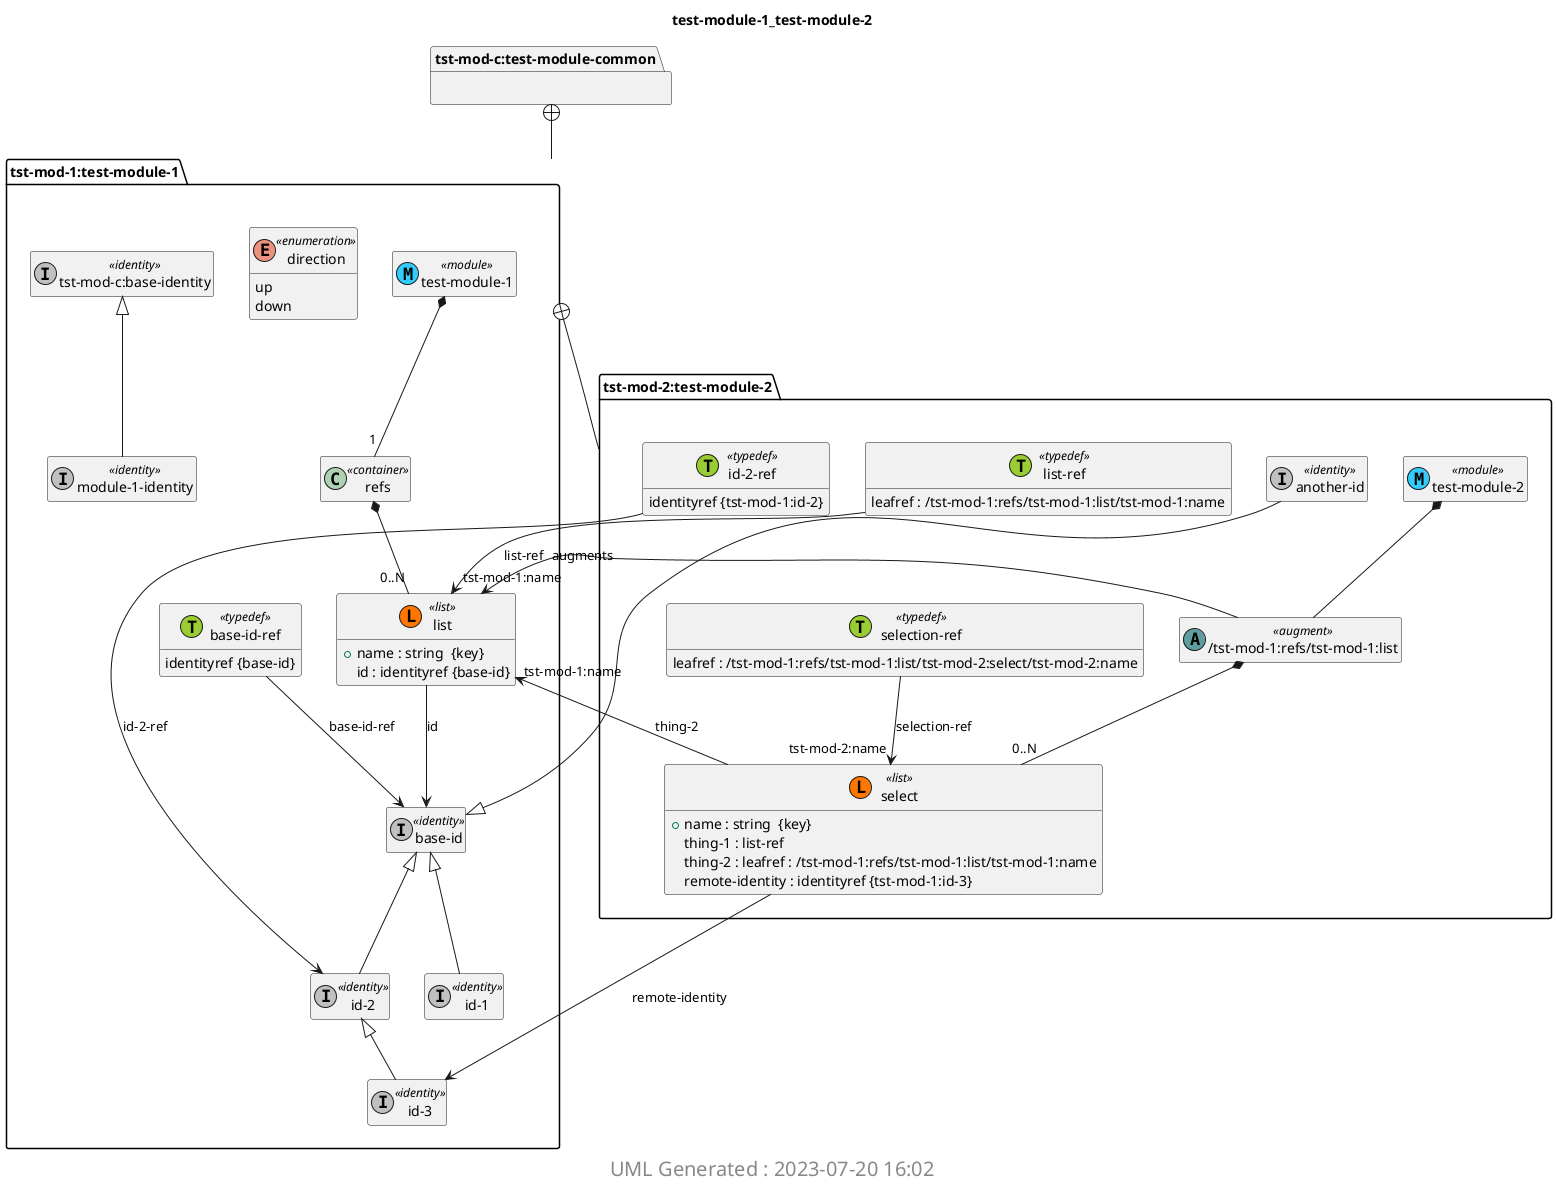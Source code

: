 'Download plantuml from http://plantuml.sourceforge.net/ 
'Generate png with java -jar plantuml.jar <file> 
'Output in img/<module>.png 
'If Java spits out memory error increase heap size with java -Xmx1024m  -jar plantuml.jar <file> 
@startuml img/test-module-1_test-module-2.png 
hide empty fields 
hide empty methods 
hide <<case>> circle
hide <<augment>> circle
hide <<choice>> circle
hide <<leafref>> stereotype
hide <<leafref>> circle
page 1x1 
Title test-module-1_test-module-2 
package "tst-mod-c:test-module-common" as tst_mod_c_test_module_common { 
} 
package "tst-mod-1:test-module-1" as tst_mod_1_test_module_1 { 
} 
package "tst-mod-1:test-module-1" as tst_mod_1_test_module_1 { 
class "test-module-1" as test_module_1 << (M, #33CCFF) module>> 
enum "direction" as tst_mod_1_direction_typedef <<enumeration>> {
up
down
}
class "base-id-ref" as tst_mod_1_base_id_ref_typedef << (T, YellowGreen) typedef>>
tst_mod_1_base_id_ref_typedef : identityref {base-id}
class "refs" as  test_module_1_I_refs <<container>> 
test_module_1 *-- "1" test_module_1_I_refs 
class "list" as test_module_1_I_refs_I_list << (L, #FF7700) list>> 
test_module_1_I_refs *-- "0..N" test_module_1_I_refs_I_list 
test_module_1_I_refs_I_list : +name : string  {key} 
test_module_1_I_refs_I_list : id : identityref {base-id}  
class "tst-mod-c:base-identity" as tst_mod_c_base_identity_identity << (I,Silver) identity>> 
class "base-id" as tst_mod_1_base_id_identity << (I,Silver) identity>> 
class "id-1" as tst_mod_1_id_1_identity << (I,Silver) identity>> 
tst_mod_1_base_id_identity <|-- tst_mod_1_id_1_identity 
class "id-2" as tst_mod_1_id_2_identity << (I,Silver) identity>> 
tst_mod_1_base_id_identity <|-- tst_mod_1_id_2_identity 
class "id-3" as tst_mod_1_id_3_identity << (I,Silver) identity>> 
tst_mod_1_id_2_identity <|-- tst_mod_1_id_3_identity 
class "module-1-identity" as tst_mod_1_module_1_identity_identity << (I,Silver) identity>> 
tst_mod_c_base_identity_identity <|-- tst_mod_1_module_1_identity_identity 
tst_mod_1_base_id_ref_typedef-->tst_mod_1_base_id_identity : base-id-ref
test_module_1_I_refs_I_list-->tst_mod_1_base_id_identity : id
} 

tst_mod_c_test_module_common +-- tst_mod_1_test_module_1
package "tst-mod-1:test-module-1" as tst_mod_1_test_module_1 { 
} 
package "tst-mod-2:test-module-2" as tst_mod_2_test_module_2 { 
} 
package "tst-mod-2:test-module-2" as tst_mod_2_test_module_2 { 
class "test-module-2" as test_module_2 << (M, #33CCFF) module>> 
class "list-ref" as tst_mod_2_list_ref_typedef << (T, YellowGreen) typedef>>
tst_mod_2_list_ref_typedef : leafref : /tst-mod-1:refs/tst-mod-1:list/tst-mod-1:name
class "selection-ref" as tst_mod_2_selection_ref_typedef << (T, YellowGreen) typedef>>
tst_mod_2_selection_ref_typedef : leafref : /tst-mod-1:refs/tst-mod-1:list/tst-mod-2:select/tst-mod-2:name
class "id-2-ref" as tst_mod_2_id_2_ref_typedef << (T, YellowGreen) typedef>>
tst_mod_2_id_2_ref_typedef : identityref {tst-mod-1:id-2}
class "/tst-mod-1:refs/tst-mod-1:list" as tst_mod_1_refs_tst_mod_1_list << (A,CadetBlue) augment>>
test_module_2 *--  tst_mod_1_refs_tst_mod_1_list 
class "select" as test_module_1_I_refs_I_list_I_select << (L, #FF7700) list>> 
tst_mod_1_refs_tst_mod_1_list *-- "0..N" test_module_1_I_refs_I_list_I_select 
test_module_1_I_refs_I_list_I_select : +name : string  {key} 
test_module_1_I_refs_I_list_I_select : thing-1 : list-ref  
test_module_1_I_refs_I_list_I_select : thing-2 : leafref : /tst-mod-1:refs/tst-mod-1:list/tst-mod-1:name  
test_module_1_I_refs_I_list_I_select : remote-identity : identityref {tst-mod-1:id-3}  
class "another-id" as tst_mod_2_another_id_identity << (I,Silver) identity>> 
tst_mod_1_base_id_identity <|-- tst_mod_2_another_id_identity 
} 

tst_mod_1_test_module_1 +-- tst_mod_2_test_module_2
tst_mod_2_selection_ref_typedef-->"tst-mod-2:name"test_module_1_I_refs_I_list_I_select: selection-ref
tst_mod_2_list_ref_typedef-->"tst-mod-1:name"test_module_1_I_refs_I_list: list-ref
tst_mod_2_id_2_ref_typedef-->tst_mod_1_id_2_identity : id-2-ref
test_module_1_I_refs_I_list_I_select-->"tst-mod-1:name"test_module_1_I_refs_I_list: thing-2
test_module_1_I_refs_I_list_I_select-->tst_mod_1_id_3_identity : remote-identity
tst_mod_1_refs_tst_mod_1_list-->test_module_1_I_refs_I_list : augments
center footer
 <size:20> UML Generated : 2023-07-20 16:02 </size>
 endfooter 
@enduml 

